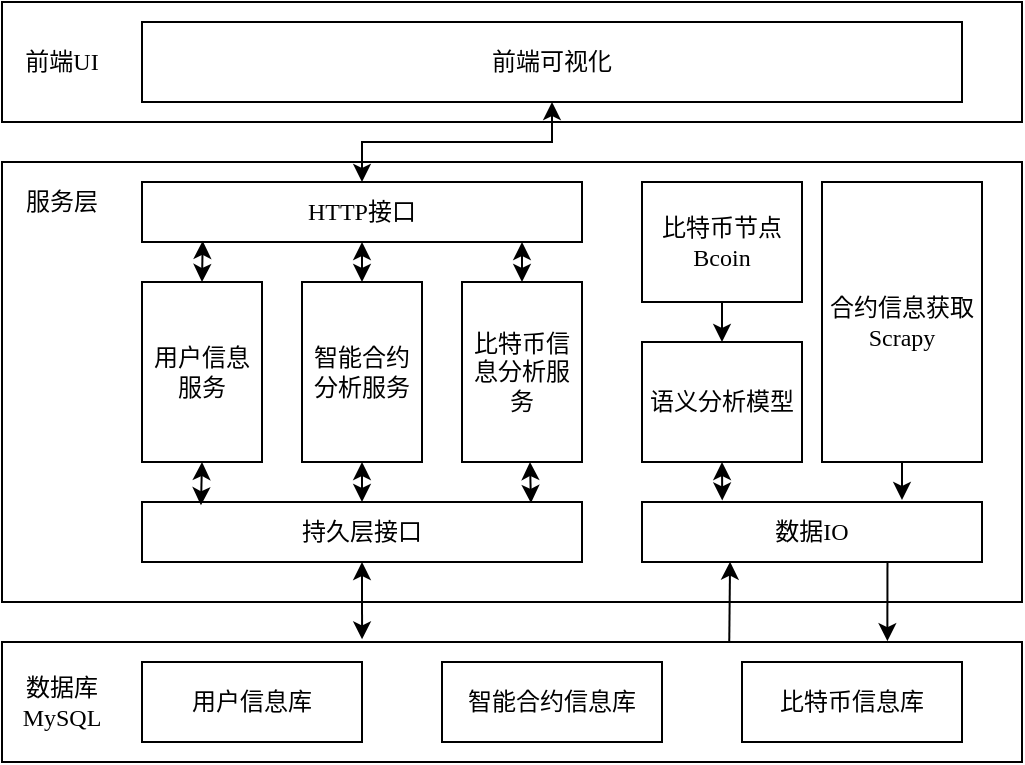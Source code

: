 <mxfile version="14.7.0" type="github">
  <diagram id="DMizLd6jPB5jcuzPNhlE" name="Page-1">
    <mxGraphModel dx="1038" dy="561" grid="1" gridSize="10" guides="1" tooltips="1" connect="1" arrows="1" fold="1" page="1" pageScale="1" pageWidth="850" pageHeight="1100" math="0" shadow="0">
      <root>
        <mxCell id="0" />
        <mxCell id="1" parent="0" />
        <mxCell id="_9rBPJklPrJXGRunSFTt-1" value="" style="rounded=0;whiteSpace=wrap;html=1;fontFamily=Noto Serif SC;fontSource=https%3A%2F%2Ffonts.googleapis.com%2Fcss%3Ffamily%3DNoto%2BSerif%2BSC;" parent="1" vertex="1">
          <mxGeometry x="160" y="180" width="510" height="60" as="geometry" />
        </mxCell>
        <mxCell id="_9rBPJklPrJXGRunSFTt-2" value="" style="rounded=0;whiteSpace=wrap;html=1;fontFamily=Noto Serif SC;fontSource=https%3A%2F%2Ffonts.googleapis.com%2Fcss%3Ffamily%3DNoto%2BSerif%2BSC;" parent="1" vertex="1">
          <mxGeometry x="160" y="260" width="510" height="220" as="geometry" />
        </mxCell>
        <mxCell id="_9rBPJklPrJXGRunSFTt-3" value="" style="rounded=0;whiteSpace=wrap;html=1;align=left;spacingTop=10;fontFamily=Noto Serif SC;fontSource=https%3A%2F%2Ffonts.googleapis.com%2Fcss%3Ffamily%3DNoto%2BSerif%2BSC;" parent="1" vertex="1">
          <mxGeometry x="160" y="500" width="510" height="60" as="geometry" />
        </mxCell>
        <mxCell id="_9rBPJklPrJXGRunSFTt-4" value="前端UI" style="text;html=1;strokeColor=none;fillColor=none;align=center;verticalAlign=middle;whiteSpace=wrap;rounded=0;fontFamily=Noto Serif SC;fontSource=https%3A%2F%2Ffonts.googleapis.com%2Fcss%3Ffamily%3DNoto%2BSerif%2BSC;" parent="1" vertex="1">
          <mxGeometry x="170" y="200" width="40" height="20" as="geometry" />
        </mxCell>
        <mxCell id="_9rBPJklPrJXGRunSFTt-5" value="服务层" style="text;html=1;strokeColor=none;fillColor=none;align=center;verticalAlign=middle;whiteSpace=wrap;rounded=0;fontFamily=Noto Serif SC;fontSource=https%3A%2F%2Ffonts.googleapis.com%2Fcss%3Ffamily%3DNoto%2BSerif%2BSC;" parent="1" vertex="1">
          <mxGeometry x="170" y="270" width="40" height="20" as="geometry" />
        </mxCell>
        <mxCell id="_9rBPJklPrJXGRunSFTt-6" value="前端可视化" style="rounded=0;whiteSpace=wrap;html=1;fontFamily=Noto Serif SC;fontSource=https%3A%2F%2Ffonts.googleapis.com%2Fcss%3Ffamily%3DNoto%2BSerif%2BSC;" parent="1" vertex="1">
          <mxGeometry x="230" y="190" width="410" height="40" as="geometry" />
        </mxCell>
        <mxCell id="_9rBPJklPrJXGRunSFTt-7" value="HTTP接口" style="rounded=0;whiteSpace=wrap;html=1;fontFamily=Noto Serif SC;fontSource=https%3A%2F%2Ffonts.googleapis.com%2Fcss%3Ffamily%3DNoto%2BSerif%2BSC;" parent="1" vertex="1">
          <mxGeometry x="230" y="270" width="220" height="30" as="geometry" />
        </mxCell>
        <mxCell id="_9rBPJklPrJXGRunSFTt-9" value="持久层接口" style="rounded=0;whiteSpace=wrap;html=1;fontFamily=Noto Serif SC;fontSource=https%3A%2F%2Ffonts.googleapis.com%2Fcss%3Ffamily%3DNoto%2BSerif%2BSC;" parent="1" vertex="1">
          <mxGeometry x="230" y="430" width="220" height="30" as="geometry" />
        </mxCell>
        <mxCell id="_9rBPJklPrJXGRunSFTt-10" value="比特币节点&lt;br&gt;Bcoin" style="rounded=0;whiteSpace=wrap;html=1;fontFamily=Noto Serif SC;fontSource=https%3A%2F%2Ffonts.googleapis.com%2Fcss%3Ffamily%3DNoto%2BSerif%2BSC;" parent="1" vertex="1">
          <mxGeometry x="480" y="270" width="80" height="60" as="geometry" />
        </mxCell>
        <mxCell id="_9rBPJklPrJXGRunSFTt-11" value="合约信息获取Scrapy" style="rounded=0;whiteSpace=wrap;html=1;fontFamily=Noto Serif SC;fontSource=https%3A%2F%2Ffonts.googleapis.com%2Fcss%3Ffamily%3DNoto%2BSerif%2BSC;" parent="1" vertex="1">
          <mxGeometry x="570" y="270" width="80" height="140" as="geometry" />
        </mxCell>
        <mxCell id="_9rBPJklPrJXGRunSFTt-12" value="语义分析模型" style="rounded=0;whiteSpace=wrap;html=1;fontFamily=Noto Serif SC;fontSource=https%3A%2F%2Ffonts.googleapis.com%2Fcss%3Ffamily%3DNoto%2BSerif%2BSC;" parent="1" vertex="1">
          <mxGeometry x="480" y="350" width="80" height="60" as="geometry" />
        </mxCell>
        <mxCell id="_9rBPJklPrJXGRunSFTt-13" value="数据IO" style="rounded=0;whiteSpace=wrap;html=1;fontFamily=Noto Serif SC;fontSource=https%3A%2F%2Ffonts.googleapis.com%2Fcss%3Ffamily%3DNoto%2BSerif%2BSC;" parent="1" vertex="1">
          <mxGeometry x="480" y="430" width="170" height="30" as="geometry" />
        </mxCell>
        <mxCell id="_9rBPJklPrJXGRunSFTt-14" value="智能合约分析服务" style="rounded=0;whiteSpace=wrap;html=1;fontFamily=Noto Serif SC;fontSource=https%3A%2F%2Ffonts.googleapis.com%2Fcss%3Ffamily%3DNoto%2BSerif%2BSC;" parent="1" vertex="1">
          <mxGeometry x="310" y="320" width="60" height="90" as="geometry" />
        </mxCell>
        <mxCell id="_9rBPJklPrJXGRunSFTt-15" value="比特币信息分析服务" style="rounded=0;whiteSpace=wrap;html=1;fontFamily=Noto Serif SC;fontSource=https%3A%2F%2Ffonts.googleapis.com%2Fcss%3Ffamily%3DNoto%2BSerif%2BSC;" parent="1" vertex="1">
          <mxGeometry x="390" y="320" width="60" height="90" as="geometry" />
        </mxCell>
        <mxCell id="_9rBPJklPrJXGRunSFTt-16" value="用户信息服务" style="rounded=0;whiteSpace=wrap;html=1;fontFamily=Noto Serif SC;fontSource=https%3A%2F%2Ffonts.googleapis.com%2Fcss%3Ffamily%3DNoto%2BSerif%2BSC;" parent="1" vertex="1">
          <mxGeometry x="230" y="320" width="60" height="90" as="geometry" />
        </mxCell>
        <mxCell id="_9rBPJklPrJXGRunSFTt-17" value="数据库&lt;br&gt;MySQL" style="text;html=1;strokeColor=none;fillColor=none;align=center;verticalAlign=middle;whiteSpace=wrap;rounded=0;fontFamily=Noto Serif SC;fontSource=https%3A%2F%2Ffonts.googleapis.com%2Fcss%3Ffamily%3DNoto%2BSerif%2BSC;" parent="1" vertex="1">
          <mxGeometry x="170" y="520" width="40" height="20" as="geometry" />
        </mxCell>
        <mxCell id="_9rBPJklPrJXGRunSFTt-18" value="用户信息库" style="rounded=0;whiteSpace=wrap;html=1;fontFamily=Noto Serif SC;fontSource=https%3A%2F%2Ffonts.googleapis.com%2Fcss%3Ffamily%3DNoto%2BSerif%2BSC;" parent="1" vertex="1">
          <mxGeometry x="230" y="510" width="110" height="40" as="geometry" />
        </mxCell>
        <mxCell id="_9rBPJklPrJXGRunSFTt-19" value="智能合约信息库" style="rounded=0;whiteSpace=wrap;html=1;fontFamily=Noto Serif SC;fontSource=https%3A%2F%2Ffonts.googleapis.com%2Fcss%3Ffamily%3DNoto%2BSerif%2BSC;" parent="1" vertex="1">
          <mxGeometry x="380" y="510" width="110" height="40" as="geometry" />
        </mxCell>
        <mxCell id="_9rBPJklPrJXGRunSFTt-20" value="比特币信息库" style="rounded=0;whiteSpace=wrap;html=1;fontFamily=Noto Serif SC;fontSource=https%3A%2F%2Ffonts.googleapis.com%2Fcss%3Ffamily%3DNoto%2BSerif%2BSC;" parent="1" vertex="1">
          <mxGeometry x="530" y="510" width="110" height="40" as="geometry" />
        </mxCell>
        <mxCell id="K2Va27fJaUlFHqxrEsbe-1" value="" style="endArrow=classic;startArrow=classic;html=1;exitX=0.5;exitY=0;exitDx=0;exitDy=0;entryX=0.5;entryY=1;entryDx=0;entryDy=0;rounded=0;fontFamily=Noto Serif SC;fontSource=https%3A%2F%2Ffonts.googleapis.com%2Fcss%3Ffamily%3DNoto%2BSerif%2BSC;" parent="1" source="_9rBPJklPrJXGRunSFTt-7" target="_9rBPJklPrJXGRunSFTt-6" edge="1">
          <mxGeometry width="50" height="50" relative="1" as="geometry">
            <mxPoint x="400" y="140" as="sourcePoint" />
            <mxPoint x="450" y="90" as="targetPoint" />
            <Array as="points">
              <mxPoint x="340" y="250" />
              <mxPoint x="435" y="250" />
            </Array>
          </mxGeometry>
        </mxCell>
        <mxCell id="K2Va27fJaUlFHqxrEsbe-3" value="" style="endArrow=classic;html=1;entryX=0.259;entryY=0.995;entryDx=0;entryDy=0;exitX=0.713;exitY=-0.006;exitDx=0;exitDy=0;exitPerimeter=0;entryPerimeter=0;fontFamily=Noto Serif SC;fontSource=https%3A%2F%2Ffonts.googleapis.com%2Fcss%3Ffamily%3DNoto%2BSerif%2BSC;" parent="1" source="_9rBPJklPrJXGRunSFTt-3" target="_9rBPJklPrJXGRunSFTt-13" edge="1">
          <mxGeometry width="50" height="50" relative="1" as="geometry">
            <mxPoint x="530" y="500" as="sourcePoint" />
            <mxPoint x="580" y="450" as="targetPoint" />
          </mxGeometry>
        </mxCell>
        <mxCell id="K2Va27fJaUlFHqxrEsbe-4" value="" style="endArrow=classic;html=1;exitX=0.722;exitY=1.012;exitDx=0;exitDy=0;exitPerimeter=0;entryX=0.868;entryY=-0.007;entryDx=0;entryDy=0;entryPerimeter=0;fontFamily=Noto Serif SC;fontSource=https%3A%2F%2Ffonts.googleapis.com%2Fcss%3Ffamily%3DNoto%2BSerif%2BSC;" parent="1" source="_9rBPJklPrJXGRunSFTt-13" target="_9rBPJklPrJXGRunSFTt-3" edge="1">
          <mxGeometry width="50" height="50" relative="1" as="geometry">
            <mxPoint x="350" y="450" as="sourcePoint" />
            <mxPoint x="603" y="497" as="targetPoint" />
            <Array as="points" />
          </mxGeometry>
        </mxCell>
        <mxCell id="K2Va27fJaUlFHqxrEsbe-5" value="" style="endArrow=classic;startArrow=classic;html=1;entryX=0.5;entryY=1;entryDx=0;entryDy=0;exitX=0.353;exitY=-0.022;exitDx=0;exitDy=0;exitPerimeter=0;fontFamily=Noto Serif SC;fontSource=https%3A%2F%2Ffonts.googleapis.com%2Fcss%3Ffamily%3DNoto%2BSerif%2BSC;" parent="1" source="_9rBPJklPrJXGRunSFTt-3" target="_9rBPJklPrJXGRunSFTt-9" edge="1">
          <mxGeometry width="50" height="50" relative="1" as="geometry">
            <mxPoint x="310" y="510" as="sourcePoint" />
            <mxPoint x="360" y="460" as="targetPoint" />
          </mxGeometry>
        </mxCell>
        <mxCell id="K2Va27fJaUlFHqxrEsbe-7" value="" style="endArrow=classic;startArrow=classic;html=1;entryX=0.5;entryY=0;entryDx=0;entryDy=0;exitX=0.138;exitY=0.981;exitDx=0;exitDy=0;exitPerimeter=0;fontFamily=Noto Serif SC;fontSource=https%3A%2F%2Ffonts.googleapis.com%2Fcss%3Ffamily%3DNoto%2BSerif%2BSC;" parent="1" source="_9rBPJklPrJXGRunSFTt-7" target="_9rBPJklPrJXGRunSFTt-16" edge="1">
          <mxGeometry width="50" height="50" relative="1" as="geometry">
            <mxPoint x="170" y="400" as="sourcePoint" />
            <mxPoint x="220" y="350" as="targetPoint" />
          </mxGeometry>
        </mxCell>
        <mxCell id="K2Va27fJaUlFHqxrEsbe-8" value="" style="endArrow=classic;startArrow=classic;html=1;exitX=0.5;exitY=0;exitDx=0;exitDy=0;entryX=0.5;entryY=1;entryDx=0;entryDy=0;fontFamily=Noto Serif SC;fontSource=https%3A%2F%2Ffonts.googleapis.com%2Fcss%3Ffamily%3DNoto%2BSerif%2BSC;" parent="1" source="_9rBPJklPrJXGRunSFTt-14" target="_9rBPJklPrJXGRunSFTt-7" edge="1">
          <mxGeometry width="50" height="50" relative="1" as="geometry">
            <mxPoint x="370" y="350" as="sourcePoint" />
            <mxPoint x="420" y="300" as="targetPoint" />
          </mxGeometry>
        </mxCell>
        <mxCell id="K2Va27fJaUlFHqxrEsbe-9" value="" style="endArrow=classic;startArrow=classic;html=1;exitX=0.5;exitY=0;exitDx=0;exitDy=0;fontFamily=Noto Serif SC;fontSource=https%3A%2F%2Ffonts.googleapis.com%2Fcss%3Ffamily%3DNoto%2BSerif%2BSC;" parent="1" source="_9rBPJklPrJXGRunSFTt-15" edge="1">
          <mxGeometry width="50" height="50" relative="1" as="geometry">
            <mxPoint x="370" y="350" as="sourcePoint" />
            <mxPoint x="420" y="300" as="targetPoint" />
          </mxGeometry>
        </mxCell>
        <mxCell id="K2Va27fJaUlFHqxrEsbe-10" value="" style="endArrow=classic;startArrow=classic;html=1;exitX=0.5;exitY=1;exitDx=0;exitDy=0;entryX=0.134;entryY=0.054;entryDx=0;entryDy=0;entryPerimeter=0;fontFamily=Noto Serif SC;fontSource=https%3A%2F%2Ffonts.googleapis.com%2Fcss%3Ffamily%3DNoto%2BSerif%2BSC;" parent="1" source="_9rBPJklPrJXGRunSFTt-16" target="_9rBPJklPrJXGRunSFTt-9" edge="1">
          <mxGeometry width="50" height="50" relative="1" as="geometry">
            <mxPoint x="370" y="490" as="sourcePoint" />
            <mxPoint x="420" y="440" as="targetPoint" />
          </mxGeometry>
        </mxCell>
        <mxCell id="K2Va27fJaUlFHqxrEsbe-11" value="" style="endArrow=classic;startArrow=classic;html=1;exitX=0.5;exitY=1;exitDx=0;exitDy=0;entryX=0.5;entryY=0;entryDx=0;entryDy=0;fontFamily=Noto Serif SC;fontSource=https%3A%2F%2Ffonts.googleapis.com%2Fcss%3Ffamily%3DNoto%2BSerif%2BSC;" parent="1" source="_9rBPJklPrJXGRunSFTt-14" target="_9rBPJklPrJXGRunSFTt-9" edge="1">
          <mxGeometry width="50" height="50" relative="1" as="geometry">
            <mxPoint x="370" y="490" as="sourcePoint" />
            <mxPoint x="420" y="440" as="targetPoint" />
          </mxGeometry>
        </mxCell>
        <mxCell id="K2Va27fJaUlFHqxrEsbe-12" value="" style="endArrow=classic;startArrow=classic;html=1;exitX=0.884;exitY=0.016;exitDx=0;exitDy=0;exitPerimeter=0;fontFamily=Noto Serif SC;fontSource=https%3A%2F%2Ffonts.googleapis.com%2Fcss%3Ffamily%3DNoto%2BSerif%2BSC;" parent="1" source="_9rBPJklPrJXGRunSFTt-9" edge="1">
          <mxGeometry width="50" height="50" relative="1" as="geometry">
            <mxPoint x="370" y="490" as="sourcePoint" />
            <mxPoint x="424" y="410" as="targetPoint" />
          </mxGeometry>
        </mxCell>
        <mxCell id="K2Va27fJaUlFHqxrEsbe-13" value="" style="endArrow=classic;html=1;exitX=0.5;exitY=1;exitDx=0;exitDy=0;entryX=0.5;entryY=0;entryDx=0;entryDy=0;fontFamily=Noto Serif SC;fontSource=https%3A%2F%2Ffonts.googleapis.com%2Fcss%3Ffamily%3DNoto%2BSerif%2BSC;" parent="1" source="_9rBPJklPrJXGRunSFTt-10" target="_9rBPJklPrJXGRunSFTt-12" edge="1">
          <mxGeometry width="50" height="50" relative="1" as="geometry">
            <mxPoint x="270" y="420" as="sourcePoint" />
            <mxPoint x="320" y="370" as="targetPoint" />
          </mxGeometry>
        </mxCell>
        <mxCell id="K2Va27fJaUlFHqxrEsbe-15" value="" style="endArrow=classic;html=1;exitX=0.5;exitY=1;exitDx=0;exitDy=0;fontFamily=Noto Serif SC;fontSource=https%3A%2F%2Ffonts.googleapis.com%2Fcss%3Ffamily%3DNoto%2BSerif%2BSC;" parent="1" source="_9rBPJklPrJXGRunSFTt-11" edge="1">
          <mxGeometry width="50" height="50" relative="1" as="geometry">
            <mxPoint x="540" y="350" as="sourcePoint" />
            <mxPoint x="610" y="429" as="targetPoint" />
          </mxGeometry>
        </mxCell>
        <mxCell id="K2Va27fJaUlFHqxrEsbe-16" value="" style="endArrow=classic;startArrow=classic;html=1;exitX=0.236;exitY=-0.025;exitDx=0;exitDy=0;entryX=0.5;entryY=1;entryDx=0;entryDy=0;exitPerimeter=0;fontFamily=Noto Serif SC;fontSource=https%3A%2F%2Ffonts.googleapis.com%2Fcss%3Ffamily%3DNoto%2BSerif%2BSC;" parent="1" source="_9rBPJklPrJXGRunSFTt-13" target="_9rBPJklPrJXGRunSFTt-12" edge="1">
          <mxGeometry width="50" height="50" relative="1" as="geometry">
            <mxPoint x="500" y="440" as="sourcePoint" />
            <mxPoint x="550" y="390" as="targetPoint" />
          </mxGeometry>
        </mxCell>
      </root>
    </mxGraphModel>
  </diagram>
</mxfile>
